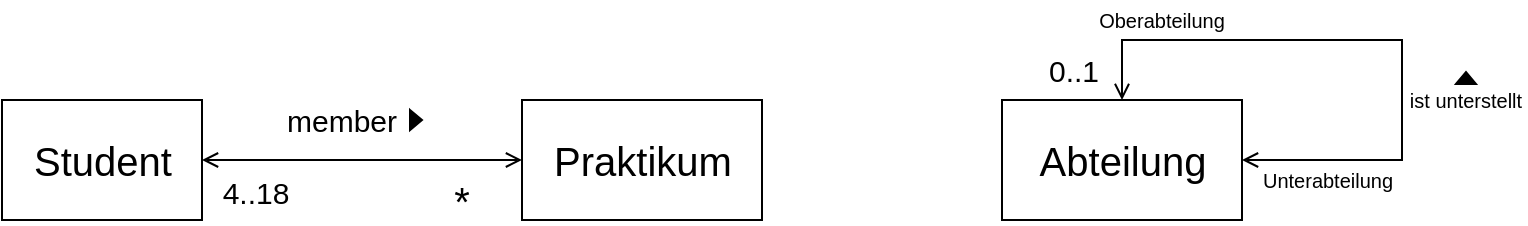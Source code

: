 <mxfile version="11.3.0" type="device" pages="1"><diagram id="KcwtFCRrHe-9UIgZALUu" name="Page-1"><mxGraphModel dx="2032" dy="698" grid="1" gridSize="10" guides="1" tooltips="1" connect="1" arrows="1" fold="1" page="1" pageScale="1" pageWidth="827" pageHeight="1169" math="0" shadow="0"><root><mxCell id="0"/><mxCell id="1" parent="0"/><mxCell id="lH4bTeFtAhuu6fxgDRfo-29" style="edgeStyle=orthogonalEdgeStyle;rounded=0;orthogonalLoop=1;jettySize=auto;html=1;exitX=1;exitY=0.5;exitDx=0;exitDy=0;startArrow=open;startFill=0;endArrow=open;endFill=0;strokeWidth=1;fontSize=20;entryX=0.5;entryY=0;entryDx=0;entryDy=0;" edge="1" parent="1" source="lH4bTeFtAhuu6fxgDRfo-7" target="lH4bTeFtAhuu6fxgDRfo-7"><mxGeometry relative="1" as="geometry"><mxPoint x="-220" y="340" as="targetPoint"/><Array as="points"><mxPoint x="-80" y="440"/><mxPoint x="-80" y="380"/><mxPoint x="-220" y="380"/></Array></mxGeometry></mxCell><mxCell id="lH4bTeFtAhuu6fxgDRfo-7" value="Abteilung" style="html=1;fontSize=20;" vertex="1" parent="1"><mxGeometry x="-280" y="410" width="120" height="60" as="geometry"/></mxCell><mxCell id="lH4bTeFtAhuu6fxgDRfo-18" value="Student" style="html=1;fontSize=20;" vertex="1" parent="1"><mxGeometry x="-780" y="410" width="100" height="60" as="geometry"/></mxCell><mxCell id="lH4bTeFtAhuu6fxgDRfo-20" value="Praktikum" style="html=1;fontSize=20;" vertex="1" parent="1"><mxGeometry x="-520" y="410" width="120" height="60" as="geometry"/></mxCell><mxCell id="lH4bTeFtAhuu6fxgDRfo-21" value="member" style="text;html=1;strokeColor=none;fillColor=none;align=center;verticalAlign=middle;whiteSpace=wrap;rounded=0;fontSize=15;" vertex="1" parent="1"><mxGeometry x="-629.942" y="410" width="40" height="20" as="geometry"/></mxCell><mxCell id="lH4bTeFtAhuu6fxgDRfo-22" value="" style="endArrow=open;startArrow=open;html=1;strokeWidth=1;fontSize=20;entryX=0;entryY=0.5;entryDx=0;entryDy=0;exitX=1;exitY=0.5;exitDx=0;exitDy=0;startFill=0;endFill=0;" edge="1" parent="1" source="lH4bTeFtAhuu6fxgDRfo-18" target="lH4bTeFtAhuu6fxgDRfo-20"><mxGeometry width="50" height="50" relative="1" as="geometry"><mxPoint x="-680" y="540" as="sourcePoint"/><mxPoint x="-630" y="490" as="targetPoint"/></mxGeometry></mxCell><mxCell id="lH4bTeFtAhuu6fxgDRfo-23" value="0..1" style="text;html=1;strokeColor=none;fillColor=none;align=center;verticalAlign=middle;whiteSpace=wrap;rounded=0;fontSize=15;" vertex="1" parent="1"><mxGeometry x="-263.942" y="385" width="40" height="20" as="geometry"/></mxCell><mxCell id="lH4bTeFtAhuu6fxgDRfo-24" value="&lt;font style=&quot;font-size: 20px&quot;&gt;*&lt;/font&gt;" style="text;html=1;strokeColor=none;fillColor=none;align=center;verticalAlign=middle;whiteSpace=wrap;rounded=0;fontSize=15;" vertex="1" parent="1"><mxGeometry x="-569.942" y="450" width="40" height="20" as="geometry"/></mxCell><mxCell id="lH4bTeFtAhuu6fxgDRfo-25" value="" style="triangle;whiteSpace=wrap;html=1;fontSize=20;fillColor=#000000;" vertex="1" parent="1"><mxGeometry x="-576" y="415" width="6" height="10" as="geometry"/></mxCell><mxCell id="lH4bTeFtAhuu6fxgDRfo-30" value="Oberabteilung" style="text;html=1;strokeColor=none;fillColor=none;align=center;verticalAlign=middle;whiteSpace=wrap;rounded=0;fontSize=10;" vertex="1" parent="1"><mxGeometry x="-219.942" y="360" width="40" height="20" as="geometry"/></mxCell><mxCell id="lH4bTeFtAhuu6fxgDRfo-31" value="Unterabteilung" style="text;html=1;strokeColor=none;fillColor=none;align=center;verticalAlign=middle;whiteSpace=wrap;rounded=0;fontSize=10;" vertex="1" parent="1"><mxGeometry x="-136.942" y="440" width="40" height="20" as="geometry"/></mxCell><mxCell id="lH4bTeFtAhuu6fxgDRfo-32" value="ist unterstellt" style="text;html=1;strokeColor=none;fillColor=none;align=center;verticalAlign=middle;whiteSpace=wrap;rounded=0;fontSize=10;" vertex="1" parent="1"><mxGeometry x="-78" y="400" width="60" height="20" as="geometry"/></mxCell><mxCell id="lH4bTeFtAhuu6fxgDRfo-33" value="" style="triangle;whiteSpace=wrap;html=1;fontSize=20;fillColor=#000000;rotation=-90;" vertex="1" parent="1"><mxGeometry x="-51" y="394" width="6" height="10" as="geometry"/></mxCell><mxCell id="lH4bTeFtAhuu6fxgDRfo-34" value="4..18" style="text;html=1;strokeColor=none;fillColor=none;align=center;verticalAlign=middle;whiteSpace=wrap;rounded=0;fontSize=15;" vertex="1" parent="1"><mxGeometry x="-672.942" y="445.5" width="40" height="20" as="geometry"/></mxCell></root></mxGraphModel></diagram></mxfile>